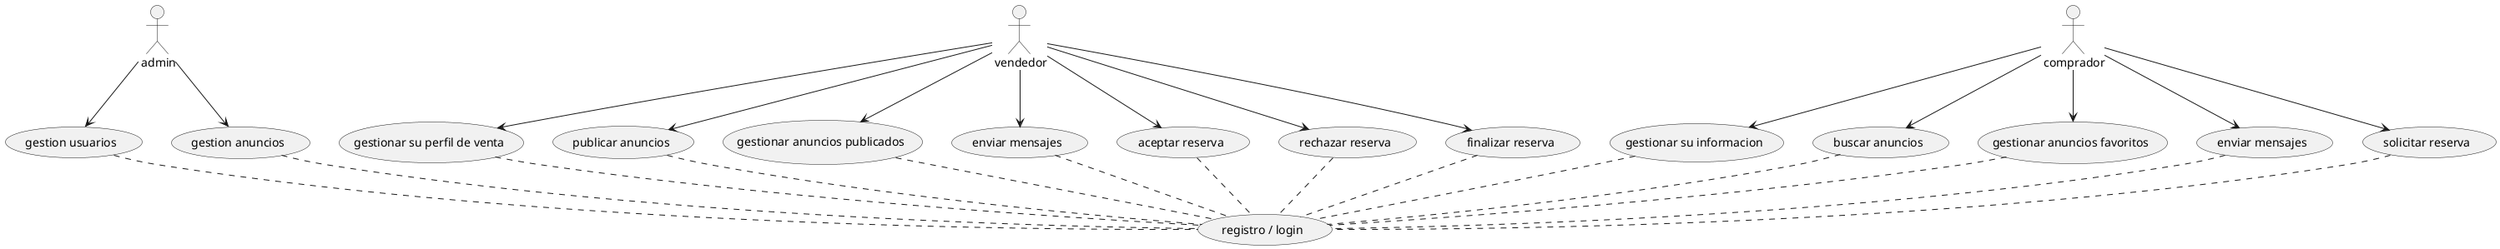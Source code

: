 @startuml Diagrama de Casos de Uso - InmoJaen

usecase (gestion usuarios) as Proc01
usecase (gestion anuncios) as Proc02
actor : admin: as Admin
Admin --> Proc01
Admin --> Proc02

usecase (gestionar su perfil de venta) as Proc03
usecase (publicar anuncios) as Proc04
usecase (gestionar anuncios publicados) as Proc05
usecase (enviar mensajes) as Proc06
usecase (aceptar reserva) as Proc07
usecase (rechazar reserva) as Proc08
usecase (finalizar reserva) as Proc09
actor : vendedor: as Vendedor
Vendedor --> Proc03
Vendedor --> Proc04
Vendedor --> Proc05
Vendedor --> Proc06
Vendedor --> Proc07
Vendedor --> Proc08
Vendedor --> Proc09

usecase (gestionar su informacion) as Proc10
usecase (buscar anuncios) as Proc11
usecase (gestionar anuncios favoritos) as Proc12
usecase (enviar mensajes) as Proc13
usecase (solicitar reserva) as Proc14
actor : comprador: as Comprador
Comprador --> Proc10
Comprador --> Proc11
Comprador --> Proc12
Comprador --> Proc13
Comprador --> Proc14

usecase ( registro / login ) as Proc15

Proc01 .. Proc15
Proc02 .. Proc15
Proc03 .. Proc15
Proc04 .. Proc15
Proc05 .. Proc15
Proc06 .. Proc15
Proc07 .. Proc15
Proc08 .. Proc15
Proc09 .. Proc15
Proc10 .. Proc15
Proc11 .. Proc15
Proc12 .. Proc15
Proc13 .. Proc15
Proc14 .. Proc15

@enduml
